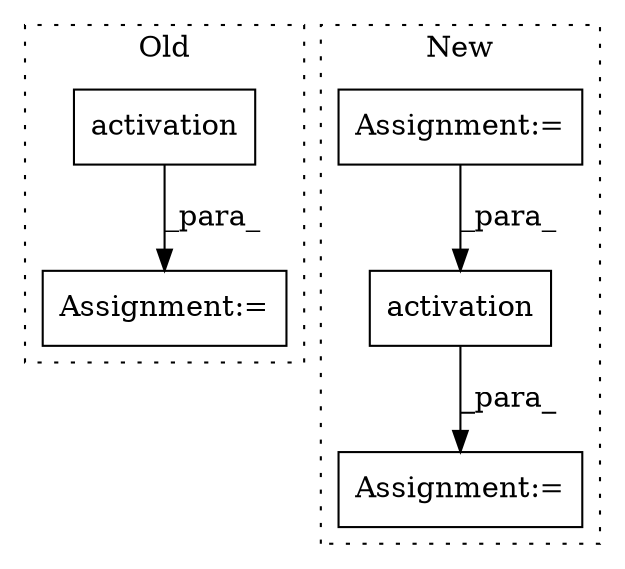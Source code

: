 digraph G {
subgraph cluster0 {
1 [label="activation" a="32" s="1321,1341" l="11,1" shape="box"];
5 [label="Assignment:=" a="7" s="1315" l="1" shape="box"];
label = "Old";
style="dotted";
}
subgraph cluster1 {
2 [label="activation" a="32" s="1086,1098" l="11,1" shape="box"];
3 [label="Assignment:=" a="7" s="1125" l="1" shape="box"];
4 [label="Assignment:=" a="7" s="1061" l="1" shape="box"];
label = "New";
style="dotted";
}
1 -> 5 [label="_para_"];
2 -> 3 [label="_para_"];
4 -> 2 [label="_para_"];
}